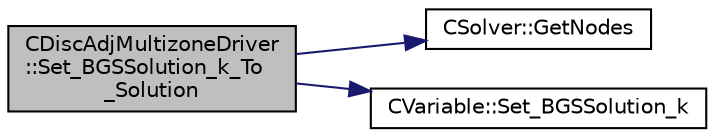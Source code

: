 digraph "CDiscAdjMultizoneDriver::Set_BGSSolution_k_To_Solution"
{
  edge [fontname="Helvetica",fontsize="10",labelfontname="Helvetica",labelfontsize="10"];
  node [fontname="Helvetica",fontsize="10",shape=record];
  rankdir="LR";
  Node943 [label="CDiscAdjMultizoneDriver\l::Set_BGSSolution_k_To\l_Solution",height=0.2,width=0.4,color="black", fillcolor="grey75", style="filled", fontcolor="black"];
  Node943 -> Node944 [color="midnightblue",fontsize="10",style="solid",fontname="Helvetica"];
  Node944 [label="CSolver::GetNodes",height=0.2,width=0.4,color="black", fillcolor="white", style="filled",URL="$class_c_solver.html#af3198e52a2ea377bb765647b5e697197",tooltip="Allow outside access to the nodes of the solver, containing conservatives, primitives, etc. "];
  Node943 -> Node945 [color="midnightblue",fontsize="10",style="solid",fontname="Helvetica"];
  Node945 [label="CVariable::Set_BGSSolution_k",height=0.2,width=0.4,color="black", fillcolor="white", style="filled",URL="$class_c_variable.html#aa47456564bac33106a460be201d4c843",tooltip="Set the value of the solution in the previous BGS subiteration. "];
}
